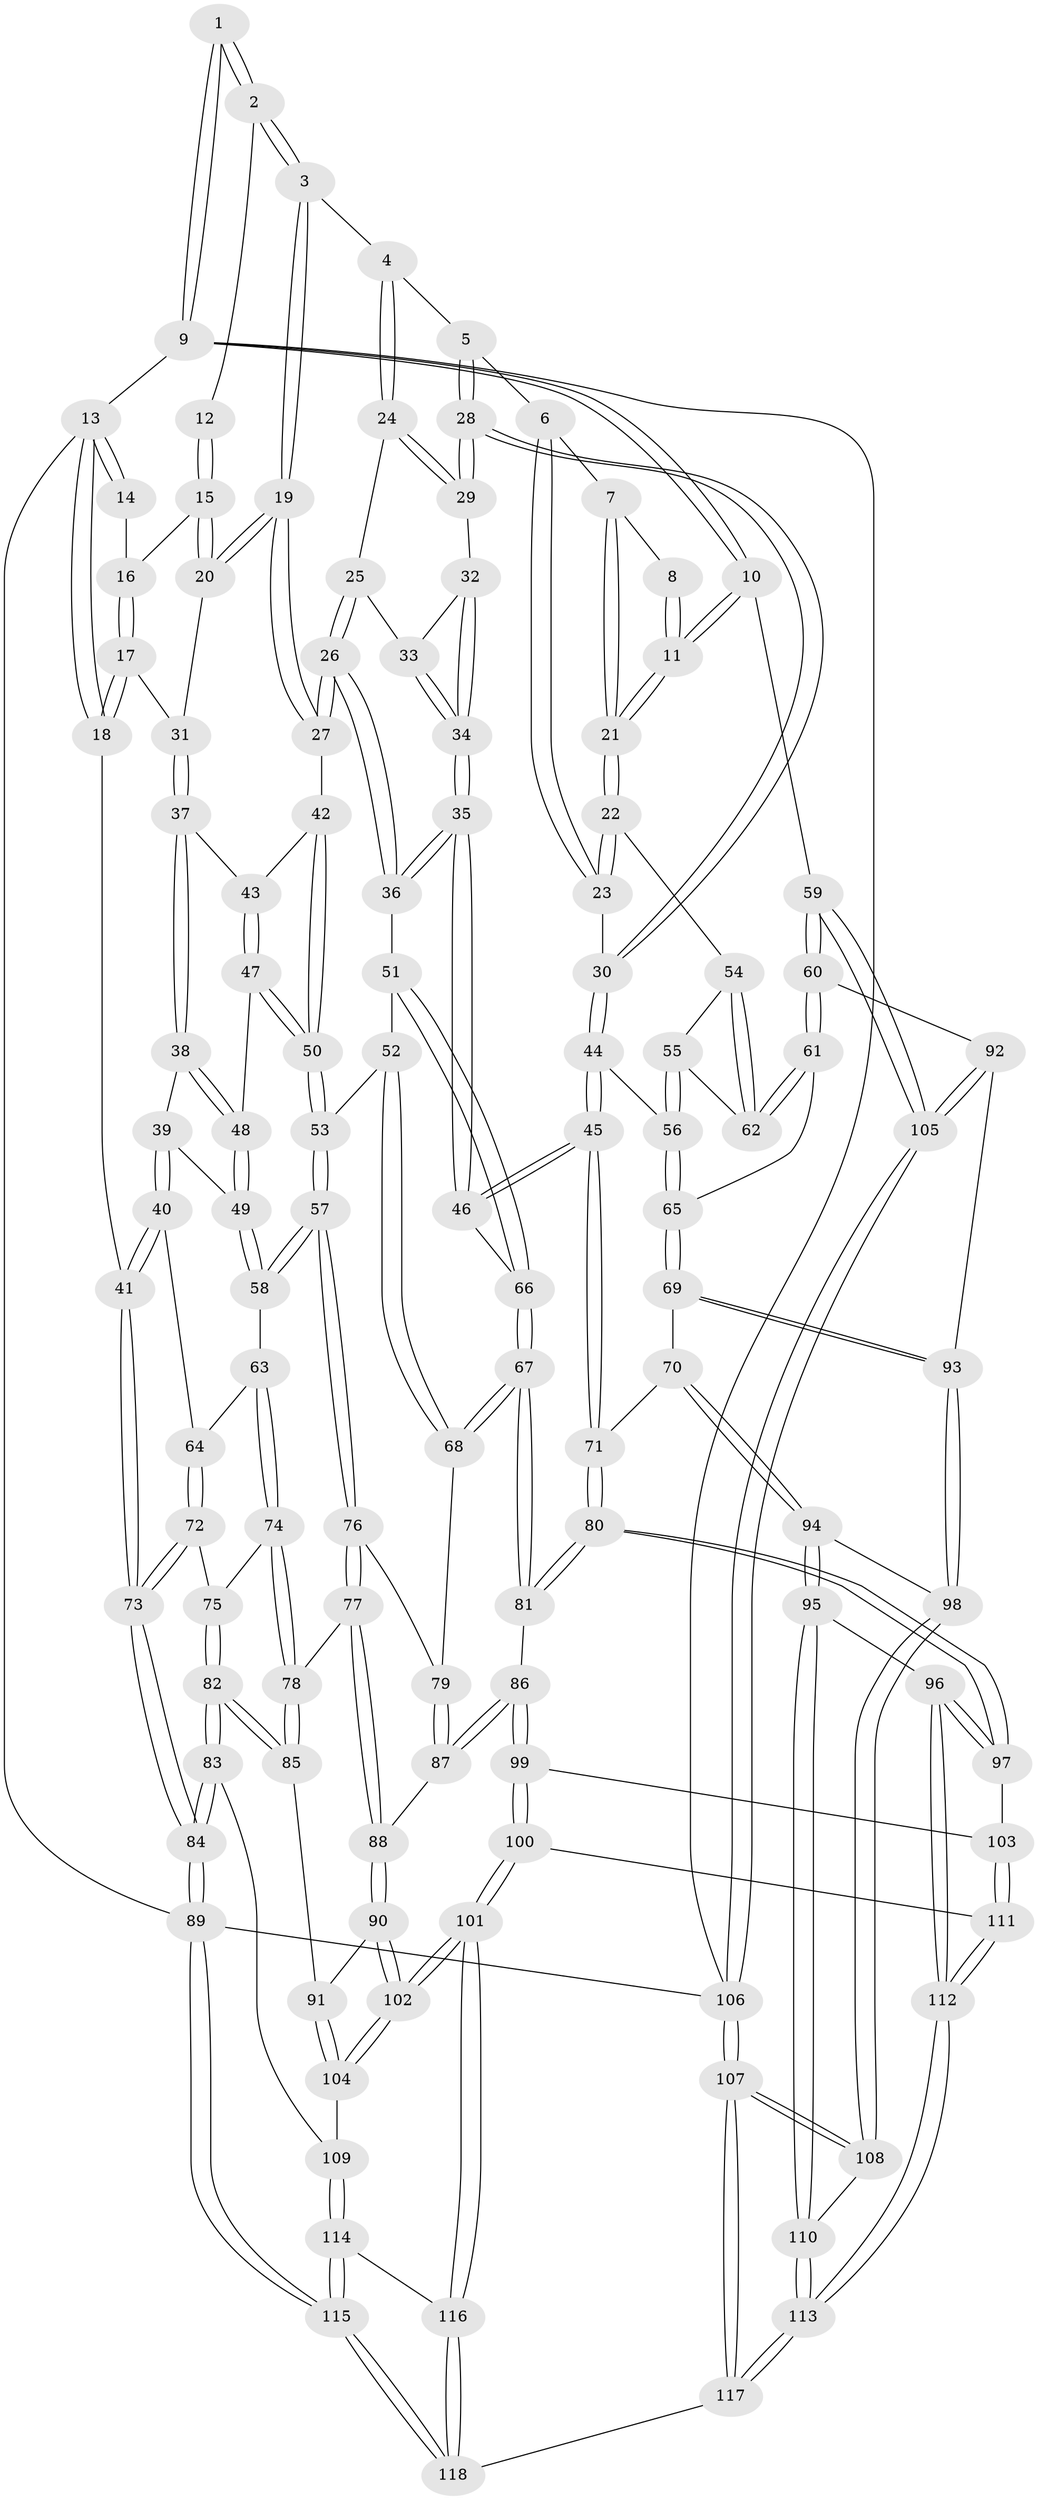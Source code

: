 // Generated by graph-tools (version 1.1) at 2025/00/03/09/25 05:00:51]
// undirected, 118 vertices, 292 edges
graph export_dot {
graph [start="1"]
  node [color=gray90,style=filled];
  1 [pos="+1+0"];
  2 [pos="+0.6483079441178365+0"];
  3 [pos="+0.6504760448868542+0"];
  4 [pos="+0.658268237136637+0"];
  5 [pos="+0.8132064922174599+0.13480357196867446"];
  6 [pos="+0.8726722548684113+0.15522638264735425"];
  7 [pos="+0.9302045329862001+0.14453687285291067"];
  8 [pos="+0.9539027547853299+0.07713660280093808"];
  9 [pos="+1+0"];
  10 [pos="+1+0.29927290417899494"];
  11 [pos="+1+0.29546417158459193"];
  12 [pos="+0.5817819662994823+0"];
  13 [pos="+0+0"];
  14 [pos="+0.08669041282148787+0"];
  15 [pos="+0.3181294219426045+0.14242654403284064"];
  16 [pos="+0.16577948753951177+0"];
  17 [pos="+0.12005360127001838+0.1817585653279806"];
  18 [pos="+0+0.2502264203063751"];
  19 [pos="+0.3847373515656248+0.23020864577403075"];
  20 [pos="+0.3225494452177681+0.15739027624357277"];
  21 [pos="+1+0.29327763889232805"];
  22 [pos="+1+0.3219573820555977"];
  23 [pos="+0.9159845541732612+0.30927429819596874"];
  24 [pos="+0.6326603921052938+0.13440878995263544"];
  25 [pos="+0.593926250731226+0.22582654201244667"];
  26 [pos="+0.43757442315157496+0.29971085906386313"];
  27 [pos="+0.3977365595212683+0.27995063897924616"];
  28 [pos="+0.7938006353929972+0.29074170032883445"];
  29 [pos="+0.7641574598436714+0.2893240444810368"];
  30 [pos="+0.8376089210343567+0.32754058760959703"];
  31 [pos="+0.1613216860336102+0.25159093713582525"];
  32 [pos="+0.7220315895325984+0.310546230959654"];
  33 [pos="+0.5950872377697028+0.22804560497384446"];
  34 [pos="+0.642693020409384+0.4144952925425773"];
  35 [pos="+0.6393704383266792+0.43247909246362315"];
  36 [pos="+0.4427695812916938+0.3105483626244489"];
  37 [pos="+0.1641532234169689+0.27961070187732473"];
  38 [pos="+0.14480811685825953+0.30223872843914906"];
  39 [pos="+0.12862096043501084+0.3202821362562183"];
  40 [pos="+0+0.40325933011083404"];
  41 [pos="+0+0.3697778687644402"];
  42 [pos="+0.3764408426438623+0.29395968686533697"];
  43 [pos="+0.24236307041775793+0.316439297072015"];
  44 [pos="+0.7974405628438436+0.45797213971968354"];
  45 [pos="+0.6909950013991362+0.49578566960553766"];
  46 [pos="+0.6483692523219371+0.4712282781564185"];
  47 [pos="+0.24087504616199745+0.4003580556114867"];
  48 [pos="+0.21554985847877117+0.410970675977821"];
  49 [pos="+0.17936756010212723+0.42876911874592694"];
  50 [pos="+0.30692360502298455+0.45999410211753694"];
  51 [pos="+0.4478146162449386+0.43927554820503506"];
  52 [pos="+0.43104087028982563+0.4537987190951839"];
  53 [pos="+0.31426780727421855+0.5022421110402356"];
  54 [pos="+0.9859352240849167+0.3484200345984014"];
  55 [pos="+0.9210519826235354+0.4449266898748087"];
  56 [pos="+0.8468206857433048+0.48310771222045984"];
  57 [pos="+0.30060404621360204+0.5407319782514576"];
  58 [pos="+0.16612534286525596+0.4615809045787175"];
  59 [pos="+1+0.5959389473949829"];
  60 [pos="+1+0.6030185707723479"];
  61 [pos="+1+0.5953980984903984"];
  62 [pos="+0.9635812137097605+0.48145354965184867"];
  63 [pos="+0.08075466034033033+0.49820773041822214"];
  64 [pos="+0.07978044277285808+0.49761207693586945"];
  65 [pos="+0.9218406187048902+0.5938139555702209"];
  66 [pos="+0.5633907114046484+0.5088886266344486"];
  67 [pos="+0.5074710978907613+0.5909625969155153"];
  68 [pos="+0.44639360384123256+0.5877072777531996"];
  69 [pos="+0.8179161847266766+0.6843989911228523"];
  70 [pos="+0.8125068552079729+0.6845076364177437"];
  71 [pos="+0.7103950650697638+0.5976283587108749"];
  72 [pos="+0+0.6061791052094131"];
  73 [pos="+0+0.6627166137701788"];
  74 [pos="+0.08289188379845952+0.5033345091381499"];
  75 [pos="+0.0661449394019905+0.6145266699388249"];
  76 [pos="+0.3009146686557143+0.5525984417206752"];
  77 [pos="+0.26537176955599473+0.6099978558222998"];
  78 [pos="+0.2225238823676057+0.6260695123698891"];
  79 [pos="+0.43598571560521326+0.5898226882746201"];
  80 [pos="+0.585961166826847+0.7191540592849328"];
  81 [pos="+0.5414821252671842+0.6805899495766182"];
  82 [pos="+0.11335384745180983+0.7426431876920736"];
  83 [pos="+0.0905393358131091+0.7641684855716594"];
  84 [pos="+0+0.7447825650031978"];
  85 [pos="+0.12038331040798837+0.7396271993895347"];
  86 [pos="+0.3922897091114663+0.7326052398841911"];
  87 [pos="+0.3918888724007886+0.7323426541449716"];
  88 [pos="+0.34740334998848243+0.7246714377517363"];
  89 [pos="+0+1"];
  90 [pos="+0.29867656313831564+0.7817756628276774"];
  91 [pos="+0.21544747461053895+0.777514072853406"];
  92 [pos="+0.9081391508122628+0.784389898080209"];
  93 [pos="+0.9051367244000075+0.7835391519871824"];
  94 [pos="+0.7308512149906177+0.7909744314276697"];
  95 [pos="+0.6702270127873107+0.8177921626321146"];
  96 [pos="+0.6232273611162352+0.8092890988913841"];
  97 [pos="+0.6010927939631956+0.7965582317567749"];
  98 [pos="+0.8282935807736171+0.8601891088624772"];
  99 [pos="+0.4425294747204632+0.8341748284742102"];
  100 [pos="+0.35162795993132995+0.9619417902479858"];
  101 [pos="+0.34789056561867926+0.9648749681062485"];
  102 [pos="+0.3219586807441084+0.9229436195325251"];
  103 [pos="+0.5495365634429568+0.8241405129378261"];
  104 [pos="+0.2526750042300476+0.8778944660349681"];
  105 [pos="+1+1"];
  106 [pos="+1+1"];
  107 [pos="+1+1"];
  108 [pos="+0.8309929945493805+0.928536481802075"];
  109 [pos="+0.1100989388738068+0.8555949319235664"];
  110 [pos="+0.7275553428760919+0.9288414066596831"];
  111 [pos="+0.5265251372091077+0.951289078445627"];
  112 [pos="+0.6063263131860009+1"];
  113 [pos="+0.6395874001359759+1"];
  114 [pos="+0.10760193399205392+0.8898432512408614"];
  115 [pos="+0+1"];
  116 [pos="+0.3372443115886535+0.9976952879808342"];
  117 [pos="+0.6443555771823325+1"];
  118 [pos="+0.3097612676932955+1"];
  1 -- 2;
  1 -- 2;
  1 -- 9;
  1 -- 9;
  2 -- 3;
  2 -- 3;
  2 -- 12;
  3 -- 4;
  3 -- 19;
  3 -- 19;
  4 -- 5;
  4 -- 24;
  4 -- 24;
  5 -- 6;
  5 -- 28;
  5 -- 28;
  6 -- 7;
  6 -- 23;
  6 -- 23;
  7 -- 8;
  7 -- 21;
  7 -- 21;
  8 -- 11;
  8 -- 11;
  9 -- 10;
  9 -- 10;
  9 -- 13;
  9 -- 106;
  10 -- 11;
  10 -- 11;
  10 -- 59;
  11 -- 21;
  11 -- 21;
  12 -- 15;
  12 -- 15;
  13 -- 14;
  13 -- 14;
  13 -- 18;
  13 -- 18;
  13 -- 89;
  14 -- 16;
  15 -- 16;
  15 -- 20;
  15 -- 20;
  16 -- 17;
  16 -- 17;
  17 -- 18;
  17 -- 18;
  17 -- 31;
  18 -- 41;
  19 -- 20;
  19 -- 20;
  19 -- 27;
  19 -- 27;
  20 -- 31;
  21 -- 22;
  21 -- 22;
  22 -- 23;
  22 -- 23;
  22 -- 54;
  23 -- 30;
  24 -- 25;
  24 -- 29;
  24 -- 29;
  25 -- 26;
  25 -- 26;
  25 -- 33;
  26 -- 27;
  26 -- 27;
  26 -- 36;
  26 -- 36;
  27 -- 42;
  28 -- 29;
  28 -- 29;
  28 -- 30;
  28 -- 30;
  29 -- 32;
  30 -- 44;
  30 -- 44;
  31 -- 37;
  31 -- 37;
  32 -- 33;
  32 -- 34;
  32 -- 34;
  33 -- 34;
  33 -- 34;
  34 -- 35;
  34 -- 35;
  35 -- 36;
  35 -- 36;
  35 -- 46;
  35 -- 46;
  36 -- 51;
  37 -- 38;
  37 -- 38;
  37 -- 43;
  38 -- 39;
  38 -- 48;
  38 -- 48;
  39 -- 40;
  39 -- 40;
  39 -- 49;
  40 -- 41;
  40 -- 41;
  40 -- 64;
  41 -- 73;
  41 -- 73;
  42 -- 43;
  42 -- 50;
  42 -- 50;
  43 -- 47;
  43 -- 47;
  44 -- 45;
  44 -- 45;
  44 -- 56;
  45 -- 46;
  45 -- 46;
  45 -- 71;
  45 -- 71;
  46 -- 66;
  47 -- 48;
  47 -- 50;
  47 -- 50;
  48 -- 49;
  48 -- 49;
  49 -- 58;
  49 -- 58;
  50 -- 53;
  50 -- 53;
  51 -- 52;
  51 -- 66;
  51 -- 66;
  52 -- 53;
  52 -- 68;
  52 -- 68;
  53 -- 57;
  53 -- 57;
  54 -- 55;
  54 -- 62;
  54 -- 62;
  55 -- 56;
  55 -- 56;
  55 -- 62;
  56 -- 65;
  56 -- 65;
  57 -- 58;
  57 -- 58;
  57 -- 76;
  57 -- 76;
  58 -- 63;
  59 -- 60;
  59 -- 60;
  59 -- 105;
  59 -- 105;
  60 -- 61;
  60 -- 61;
  60 -- 92;
  61 -- 62;
  61 -- 62;
  61 -- 65;
  63 -- 64;
  63 -- 74;
  63 -- 74;
  64 -- 72;
  64 -- 72;
  65 -- 69;
  65 -- 69;
  66 -- 67;
  66 -- 67;
  67 -- 68;
  67 -- 68;
  67 -- 81;
  67 -- 81;
  68 -- 79;
  69 -- 70;
  69 -- 93;
  69 -- 93;
  70 -- 71;
  70 -- 94;
  70 -- 94;
  71 -- 80;
  71 -- 80;
  72 -- 73;
  72 -- 73;
  72 -- 75;
  73 -- 84;
  73 -- 84;
  74 -- 75;
  74 -- 78;
  74 -- 78;
  75 -- 82;
  75 -- 82;
  76 -- 77;
  76 -- 77;
  76 -- 79;
  77 -- 78;
  77 -- 88;
  77 -- 88;
  78 -- 85;
  78 -- 85;
  79 -- 87;
  79 -- 87;
  80 -- 81;
  80 -- 81;
  80 -- 97;
  80 -- 97;
  81 -- 86;
  82 -- 83;
  82 -- 83;
  82 -- 85;
  82 -- 85;
  83 -- 84;
  83 -- 84;
  83 -- 109;
  84 -- 89;
  84 -- 89;
  85 -- 91;
  86 -- 87;
  86 -- 87;
  86 -- 99;
  86 -- 99;
  87 -- 88;
  88 -- 90;
  88 -- 90;
  89 -- 115;
  89 -- 115;
  89 -- 106;
  90 -- 91;
  90 -- 102;
  90 -- 102;
  91 -- 104;
  91 -- 104;
  92 -- 93;
  92 -- 105;
  92 -- 105;
  93 -- 98;
  93 -- 98;
  94 -- 95;
  94 -- 95;
  94 -- 98;
  95 -- 96;
  95 -- 110;
  95 -- 110;
  96 -- 97;
  96 -- 97;
  96 -- 112;
  96 -- 112;
  97 -- 103;
  98 -- 108;
  98 -- 108;
  99 -- 100;
  99 -- 100;
  99 -- 103;
  100 -- 101;
  100 -- 101;
  100 -- 111;
  101 -- 102;
  101 -- 102;
  101 -- 116;
  101 -- 116;
  102 -- 104;
  102 -- 104;
  103 -- 111;
  103 -- 111;
  104 -- 109;
  105 -- 106;
  105 -- 106;
  106 -- 107;
  106 -- 107;
  107 -- 108;
  107 -- 108;
  107 -- 117;
  107 -- 117;
  108 -- 110;
  109 -- 114;
  109 -- 114;
  110 -- 113;
  110 -- 113;
  111 -- 112;
  111 -- 112;
  112 -- 113;
  112 -- 113;
  113 -- 117;
  113 -- 117;
  114 -- 115;
  114 -- 115;
  114 -- 116;
  115 -- 118;
  115 -- 118;
  116 -- 118;
  116 -- 118;
  117 -- 118;
}
